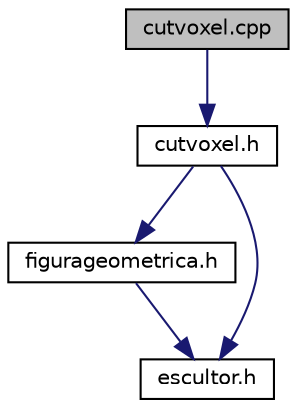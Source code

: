 digraph "cutvoxel.cpp"
{
 // LATEX_PDF_SIZE
  edge [fontname="Helvetica",fontsize="10",labelfontname="Helvetica",labelfontsize="10"];
  node [fontname="Helvetica",fontsize="10",shape=record];
  Node1 [label="cutvoxel.cpp",height=0.2,width=0.4,color="black", fillcolor="grey75", style="filled", fontcolor="black",tooltip=" "];
  Node1 -> Node2 [color="midnightblue",fontsize="10",style="solid"];
  Node2 [label="cutvoxel.h",height=0.2,width=0.4,color="black", fillcolor="white", style="filled",URL="$cutvoxel_8h.html",tooltip=" "];
  Node2 -> Node3 [color="midnightblue",fontsize="10",style="solid"];
  Node3 [label="figurageometrica.h",height=0.2,width=0.4,color="black", fillcolor="white", style="filled",URL="$figurageometrica_8h.html",tooltip=" "];
  Node3 -> Node4 [color="midnightblue",fontsize="10",style="solid"];
  Node4 [label="escultor.h",height=0.2,width=0.4,color="black", fillcolor="white", style="filled",URL="$escultor_8h.html",tooltip=" "];
  Node2 -> Node4 [color="midnightblue",fontsize="10",style="solid"];
}
